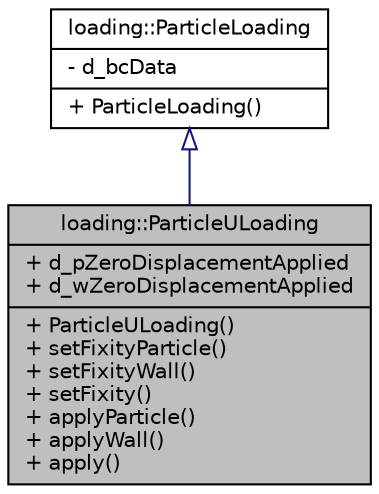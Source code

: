digraph "loading::ParticleULoading"
{
  edge [fontname="Helvetica",fontsize="10",labelfontname="Helvetica",labelfontsize="10"];
  node [fontname="Helvetica",fontsize="10",shape=record];
  Node2 [label="{loading::ParticleULoading\n|+ d_pZeroDisplacementApplied\l+ d_wZeroDisplacementApplied\l|+ ParticleULoading()\l+ setFixityParticle()\l+ setFixityWall()\l+ setFixity()\l+ applyParticle()\l+ applyWall()\l+ apply()\l}",height=0.2,width=0.4,color="black", fillcolor="grey75", style="filled", fontcolor="black"];
  Node3 -> Node2 [dir="back",color="midnightblue",fontsize="10",style="solid",arrowtail="onormal",fontname="Helvetica"];
  Node3 [label="{loading::ParticleLoading\n|- d_bcData\l|+ ParticleLoading()\l}",height=0.2,width=0.4,color="black", fillcolor="white", style="filled",URL="$classloading_1_1ParticleLoading.html",tooltip="A base class to apply displacement and force boundary condition. "];
}
